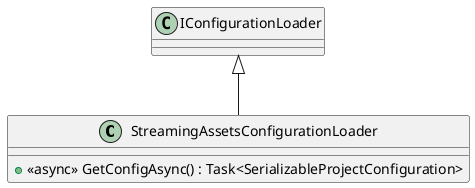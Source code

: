 @startuml
class StreamingAssetsConfigurationLoader {
    + <<async>> GetConfigAsync() : Task<SerializableProjectConfiguration>
}
IConfigurationLoader <|-- StreamingAssetsConfigurationLoader
@enduml
